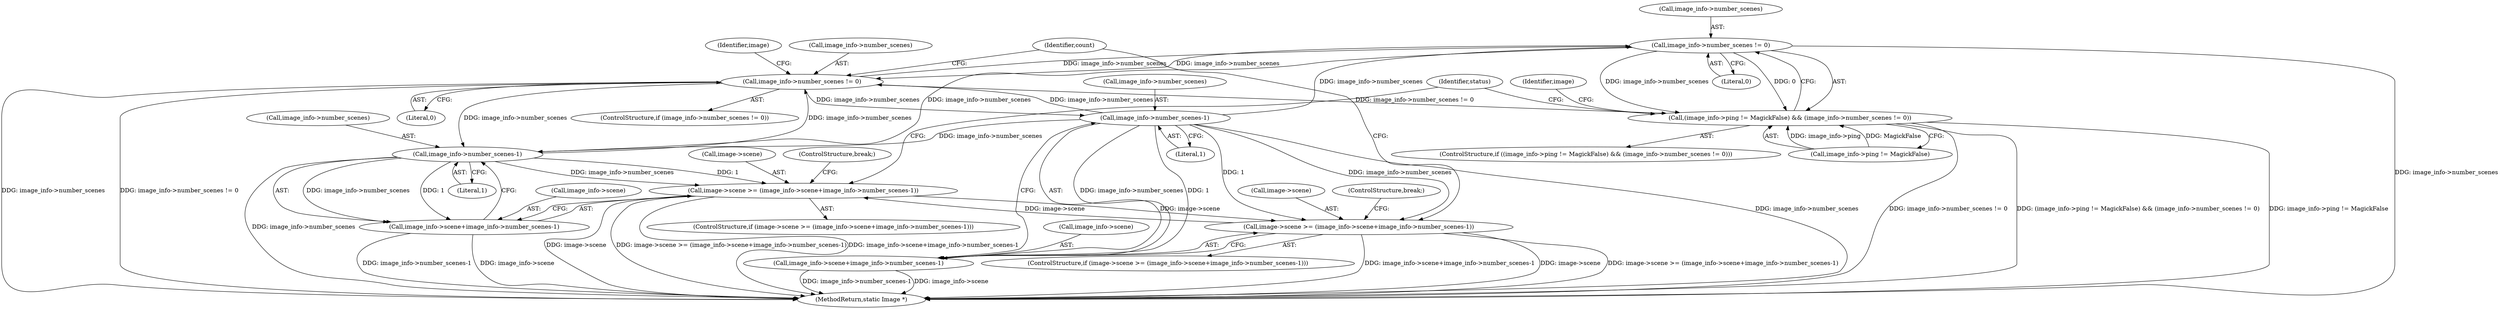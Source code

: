 digraph "0_ImageMagick_134463b926fa965571aa4febd61b810be5e7da05_0@pointer" {
"1001179" [label="(Call,image_info->number_scenes != 0)"];
"1002290" [label="(Call,image_info->number_scenes-1)"];
"1002276" [label="(Call,image_info->number_scenes != 0)"];
"1001179" [label="(Call,image_info->number_scenes != 0)"];
"1001193" [label="(Call,image_info->number_scenes-1)"];
"1001173" [label="(Call,(image_info->ping != MagickFalse) && (image_info->number_scenes != 0))"];
"1001185" [label="(Call,image->scene >= (image_info->scene+image_info->number_scenes-1))"];
"1002282" [label="(Call,image->scene >= (image_info->scene+image_info->number_scenes-1))"];
"1001189" [label="(Call,image_info->scene+image_info->number_scenes-1)"];
"1002286" [label="(Call,image_info->scene+image_info->number_scenes-1)"];
"1001198" [label="(ControlStructure,break;)"];
"1001173" [label="(Call,(image_info->ping != MagickFalse) && (image_info->number_scenes != 0))"];
"1002280" [label="(Literal,0)"];
"1002284" [label="(Identifier,image)"];
"1001185" [label="(Call,image->scene >= (image_info->scene+image_info->number_scenes-1))"];
"1002277" [label="(Call,image_info->number_scenes)"];
"1002276" [label="(Call,image_info->number_scenes != 0)"];
"1002290" [label="(Call,image_info->number_scenes-1)"];
"1002286" [label="(Call,image_info->scene+image_info->number_scenes-1)"];
"1001190" [label="(Call,image_info->scene)"];
"1001186" [label="(Call,image->scene)"];
"1002370" [label="(MethodReturn,static Image *)"];
"1001180" [label="(Call,image_info->number_scenes)"];
"1001200" [label="(Identifier,status)"];
"1002275" [label="(ControlStructure,if (image_info->number_scenes != 0))"];
"1001189" [label="(Call,image_info->scene+image_info->number_scenes-1)"];
"1001172" [label="(ControlStructure,if ((image_info->ping != MagickFalse) && (image_info->number_scenes != 0)))"];
"1002297" [label="(Identifier,count)"];
"1001183" [label="(Literal,0)"];
"1001184" [label="(ControlStructure,if (image->scene >= (image_info->scene+image_info->number_scenes-1)))"];
"1002281" [label="(ControlStructure,if (image->scene >= (image_info->scene+image_info->number_scenes-1)))"];
"1001197" [label="(Literal,1)"];
"1002287" [label="(Call,image_info->scene)"];
"1002294" [label="(Literal,1)"];
"1001194" [label="(Call,image_info->number_scenes)"];
"1001187" [label="(Identifier,image)"];
"1001179" [label="(Call,image_info->number_scenes != 0)"];
"1002283" [label="(Call,image->scene)"];
"1001193" [label="(Call,image_info->number_scenes-1)"];
"1002282" [label="(Call,image->scene >= (image_info->scene+image_info->number_scenes-1))"];
"1002291" [label="(Call,image_info->number_scenes)"];
"1002295" [label="(ControlStructure,break;)"];
"1001174" [label="(Call,image_info->ping != MagickFalse)"];
"1001179" -> "1001173"  [label="AST: "];
"1001179" -> "1001183"  [label="CFG: "];
"1001180" -> "1001179"  [label="AST: "];
"1001183" -> "1001179"  [label="AST: "];
"1001173" -> "1001179"  [label="CFG: "];
"1001179" -> "1002370"  [label="DDG: image_info->number_scenes"];
"1001179" -> "1001173"  [label="DDG: image_info->number_scenes"];
"1001179" -> "1001173"  [label="DDG: 0"];
"1002290" -> "1001179"  [label="DDG: image_info->number_scenes"];
"1002276" -> "1001179"  [label="DDG: image_info->number_scenes"];
"1001179" -> "1001193"  [label="DDG: image_info->number_scenes"];
"1001179" -> "1002276"  [label="DDG: image_info->number_scenes"];
"1002290" -> "1002286"  [label="AST: "];
"1002290" -> "1002294"  [label="CFG: "];
"1002291" -> "1002290"  [label="AST: "];
"1002294" -> "1002290"  [label="AST: "];
"1002286" -> "1002290"  [label="CFG: "];
"1002290" -> "1002370"  [label="DDG: image_info->number_scenes"];
"1002290" -> "1001193"  [label="DDG: image_info->number_scenes"];
"1002290" -> "1002276"  [label="DDG: image_info->number_scenes"];
"1002290" -> "1002282"  [label="DDG: image_info->number_scenes"];
"1002290" -> "1002282"  [label="DDG: 1"];
"1002290" -> "1002286"  [label="DDG: image_info->number_scenes"];
"1002290" -> "1002286"  [label="DDG: 1"];
"1002276" -> "1002290"  [label="DDG: image_info->number_scenes"];
"1002276" -> "1002275"  [label="AST: "];
"1002276" -> "1002280"  [label="CFG: "];
"1002277" -> "1002276"  [label="AST: "];
"1002280" -> "1002276"  [label="AST: "];
"1002284" -> "1002276"  [label="CFG: "];
"1002297" -> "1002276"  [label="CFG: "];
"1002276" -> "1002370"  [label="DDG: image_info->number_scenes"];
"1002276" -> "1002370"  [label="DDG: image_info->number_scenes != 0"];
"1002276" -> "1001173"  [label="DDG: image_info->number_scenes != 0"];
"1002276" -> "1001193"  [label="DDG: image_info->number_scenes"];
"1001193" -> "1002276"  [label="DDG: image_info->number_scenes"];
"1001193" -> "1001189"  [label="AST: "];
"1001193" -> "1001197"  [label="CFG: "];
"1001194" -> "1001193"  [label="AST: "];
"1001197" -> "1001193"  [label="AST: "];
"1001189" -> "1001193"  [label="CFG: "];
"1001193" -> "1002370"  [label="DDG: image_info->number_scenes"];
"1001193" -> "1001185"  [label="DDG: image_info->number_scenes"];
"1001193" -> "1001185"  [label="DDG: 1"];
"1001193" -> "1001189"  [label="DDG: image_info->number_scenes"];
"1001193" -> "1001189"  [label="DDG: 1"];
"1001173" -> "1001172"  [label="AST: "];
"1001173" -> "1001174"  [label="CFG: "];
"1001174" -> "1001173"  [label="AST: "];
"1001187" -> "1001173"  [label="CFG: "];
"1001200" -> "1001173"  [label="CFG: "];
"1001173" -> "1002370"  [label="DDG: image_info->number_scenes != 0"];
"1001173" -> "1002370"  [label="DDG: (image_info->ping != MagickFalse) && (image_info->number_scenes != 0)"];
"1001173" -> "1002370"  [label="DDG: image_info->ping != MagickFalse"];
"1001174" -> "1001173"  [label="DDG: image_info->ping"];
"1001174" -> "1001173"  [label="DDG: MagickFalse"];
"1001185" -> "1001184"  [label="AST: "];
"1001185" -> "1001189"  [label="CFG: "];
"1001186" -> "1001185"  [label="AST: "];
"1001189" -> "1001185"  [label="AST: "];
"1001198" -> "1001185"  [label="CFG: "];
"1001200" -> "1001185"  [label="CFG: "];
"1001185" -> "1002370"  [label="DDG: image->scene"];
"1001185" -> "1002370"  [label="DDG: image->scene >= (image_info->scene+image_info->number_scenes-1)"];
"1001185" -> "1002370"  [label="DDG: image_info->scene+image_info->number_scenes-1"];
"1002282" -> "1001185"  [label="DDG: image->scene"];
"1001185" -> "1002282"  [label="DDG: image->scene"];
"1002282" -> "1002281"  [label="AST: "];
"1002282" -> "1002286"  [label="CFG: "];
"1002283" -> "1002282"  [label="AST: "];
"1002286" -> "1002282"  [label="AST: "];
"1002295" -> "1002282"  [label="CFG: "];
"1002297" -> "1002282"  [label="CFG: "];
"1002282" -> "1002370"  [label="DDG: image_info->scene+image_info->number_scenes-1"];
"1002282" -> "1002370"  [label="DDG: image->scene"];
"1002282" -> "1002370"  [label="DDG: image->scene >= (image_info->scene+image_info->number_scenes-1)"];
"1001190" -> "1001189"  [label="AST: "];
"1001189" -> "1002370"  [label="DDG: image_info->scene"];
"1001189" -> "1002370"  [label="DDG: image_info->number_scenes-1"];
"1002287" -> "1002286"  [label="AST: "];
"1002286" -> "1002370"  [label="DDG: image_info->number_scenes-1"];
"1002286" -> "1002370"  [label="DDG: image_info->scene"];
}
